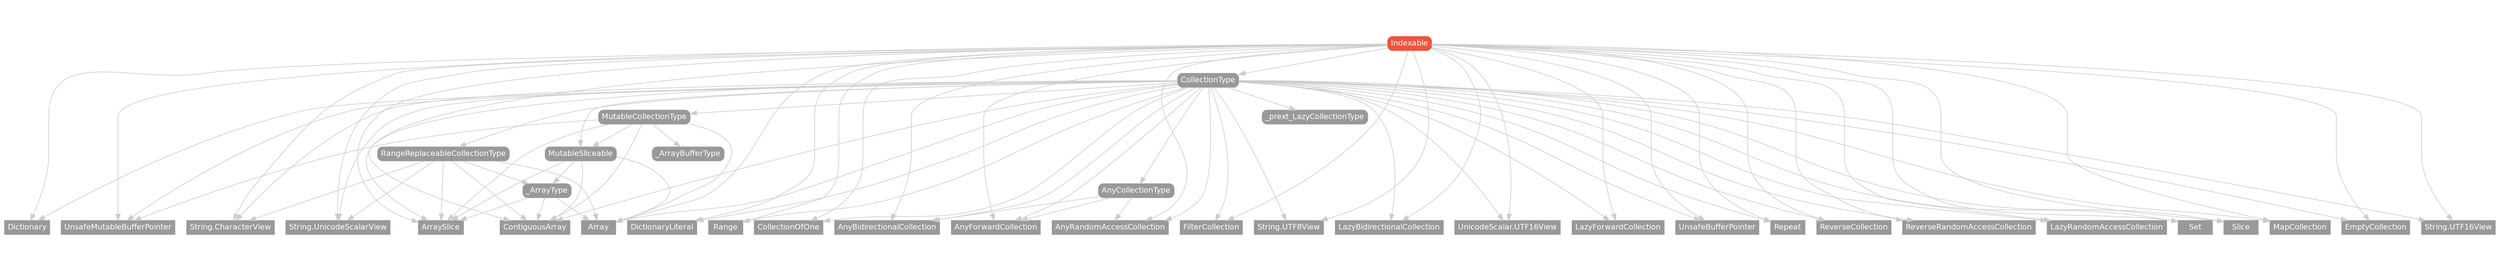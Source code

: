 strict digraph "Indexable - Type Hierarchy - SwiftDoc.org" {
    pad="0.1,0.8"
    node [shape=box, style="filled,rounded", color="#999999", fillcolor="#999999", fontcolor=white, fontname=Helvetica, fontnames="Helvetica,sansserif", fontsize=12, margin="0.07,0.05", height="0.3"]
    edge [color="#cccccc"]
    "AnyBidirectionalCollection" [URL="/type/AnyBidirectionalCollection/", style=filled]
    "AnyCollectionType" [URL="/protocol/AnyCollectionType/"]
    "AnyForwardCollection" [URL="/type/AnyForwardCollection/", style=filled]
    "AnyRandomAccessCollection" [URL="/type/AnyRandomAccessCollection/", style=filled]
    "Array" [URL="/type/Array/", style=filled]
    "ArraySlice" [URL="/type/ArraySlice/", style=filled]
    "CollectionOfOne" [URL="/type/CollectionOfOne/", style=filled]
    "CollectionType" [URL="/protocol/CollectionType/"]
    "ContiguousArray" [URL="/type/ContiguousArray/", style=filled]
    "Dictionary" [URL="/type/Dictionary/", style=filled]
    "DictionaryLiteral" [URL="/type/DictionaryLiteral/", style=filled]
    "EmptyCollection" [URL="/type/EmptyCollection/", style=filled]
    "FilterCollection" [URL="/type/FilterCollection/", style=filled]
    "Indexable" [URL="/protocol/Indexable/", style="filled,rounded", fillcolor="#ee543d", color="#ee543d"]
    "LazyBidirectionalCollection" [URL="/type/LazyBidirectionalCollection/", style=filled]
    "LazyForwardCollection" [URL="/type/LazyForwardCollection/", style=filled]
    "LazyRandomAccessCollection" [URL="/type/LazyRandomAccessCollection/", style=filled]
    "MapCollection" [URL="/type/MapCollection/", style=filled]
    "MutableCollectionType" [URL="/protocol/MutableCollectionType/"]
    "MutableSliceable" [URL="/protocol/MutableSliceable/"]
    "Range" [URL="/type/Range/", style=filled]
    "RangeReplaceableCollectionType" [URL="/protocol/RangeReplaceableCollectionType/"]
    "Repeat" [URL="/type/Repeat/", style=filled]
    "ReverseCollection" [URL="/type/ReverseCollection/", style=filled]
    "ReverseRandomAccessCollection" [URL="/type/ReverseRandomAccessCollection/", style=filled]
    "Set" [URL="/type/Set/", style=filled]
    "Slice" [URL="/type/Slice/", style=filled]
    "String.CharacterView" [URL="/type/String.CharacterView/", style=filled]
    "String.UTF16View" [URL="/type/String.UTF16View/", style=filled]
    "String.UTF8View" [URL="/type/String.UTF8View/", style=filled]
    "String.UnicodeScalarView" [URL="/type/String.UnicodeScalarView/", style=filled]
    "UnicodeScalar.UTF16View" [URL="/type/UnicodeScalar.UTF16View/", style=filled]
    "UnsafeBufferPointer" [URL="/type/UnsafeBufferPointer/", style=filled]
    "UnsafeMutableBufferPointer" [URL="/type/UnsafeMutableBufferPointer/", style=filled]
    "_ArrayBufferType" [URL="/protocol/_ArrayBufferType/"]
    "_ArrayType" [URL="/protocol/_ArrayType/"]
    "_prext_LazyCollectionType" [URL="/protocol/_prext_LazyCollectionType/"]    "Indexable" -> "AnyBidirectionalCollection"
    "Indexable" -> "AnyForwardCollection"
    "Indexable" -> "AnyRandomAccessCollection"
    "Indexable" -> "Array"
    "Indexable" -> "ArraySlice"
    "Indexable" -> "CollectionOfOne"
    "Indexable" -> "CollectionType"
    "Indexable" -> "ContiguousArray"
    "Indexable" -> "Dictionary"
    "Indexable" -> "DictionaryLiteral"
    "Indexable" -> "EmptyCollection"
    "Indexable" -> "FilterCollection"
    "Indexable" -> "LazyBidirectionalCollection"
    "Indexable" -> "LazyForwardCollection"
    "Indexable" -> "LazyRandomAccessCollection"
    "Indexable" -> "MapCollection"
    "Indexable" -> "Range"
    "Indexable" -> "Repeat"
    "Indexable" -> "ReverseCollection"
    "Indexable" -> "ReverseRandomAccessCollection"
    "Indexable" -> "Set"
    "Indexable" -> "Slice"
    "Indexable" -> "UnicodeScalar.UTF16View"
    "Indexable" -> "UnsafeBufferPointer"
    "Indexable" -> "UnsafeMutableBufferPointer"
    "Indexable" -> "String.CharacterView"
    "Indexable" -> "String.UnicodeScalarView"
    "Indexable" -> "String.UTF16View"
    "Indexable" -> "String.UTF8View"
    "CollectionType" -> "AnyBidirectionalCollection"
    "CollectionType" -> "AnyCollectionType"
    "CollectionType" -> "AnyForwardCollection"
    "CollectionType" -> "AnyRandomAccessCollection"
    "CollectionType" -> "Array"
    "CollectionType" -> "ArraySlice"
    "CollectionType" -> "CollectionOfOne"
    "CollectionType" -> "ContiguousArray"
    "CollectionType" -> "Dictionary"
    "CollectionType" -> "DictionaryLiteral"
    "CollectionType" -> "EmptyCollection"
    "CollectionType" -> "FilterCollection"
    "CollectionType" -> "LazyBidirectionalCollection"
    "CollectionType" -> "LazyForwardCollection"
    "CollectionType" -> "LazyRandomAccessCollection"
    "CollectionType" -> "MapCollection"
    "CollectionType" -> "MutableCollectionType"
    "CollectionType" -> "MutableSliceable"
    "CollectionType" -> "Range"
    "CollectionType" -> "RangeReplaceableCollectionType"
    "CollectionType" -> "Repeat"
    "CollectionType" -> "ReverseCollection"
    "CollectionType" -> "ReverseRandomAccessCollection"
    "CollectionType" -> "Set"
    "CollectionType" -> "Slice"
    "CollectionType" -> "UnicodeScalar.UTF16View"
    "CollectionType" -> "UnsafeBufferPointer"
    "CollectionType" -> "UnsafeMutableBufferPointer"
    "CollectionType" -> "_prext_LazyCollectionType"
    "CollectionType" -> "String.CharacterView"
    "CollectionType" -> "String.UnicodeScalarView"
    "CollectionType" -> "String.UTF16View"
    "CollectionType" -> "String.UTF8View"
    "AnyCollectionType" -> "AnyBidirectionalCollection"
    "AnyCollectionType" -> "AnyForwardCollection"
    "AnyCollectionType" -> "AnyRandomAccessCollection"
    "MutableCollectionType" -> "Array"
    "MutableCollectionType" -> "ArraySlice"
    "MutableCollectionType" -> "ContiguousArray"
    "MutableCollectionType" -> "MutableSliceable"
    "MutableCollectionType" -> "UnsafeMutableBufferPointer"
    "MutableCollectionType" -> "_ArrayBufferType"
    "MutableSliceable" -> "Array"
    "MutableSliceable" -> "ArraySlice"
    "MutableSliceable" -> "ContiguousArray"
    "MutableSliceable" -> "_ArrayType"
    "_ArrayType" -> "Array"
    "_ArrayType" -> "ArraySlice"
    "_ArrayType" -> "ContiguousArray"
    "MutableSliceable" -> "Array"
    "MutableSliceable" -> "ArraySlice"
    "MutableSliceable" -> "ContiguousArray"
    "MutableSliceable" -> "_ArrayType"
    "_ArrayType" -> "Array"
    "_ArrayType" -> "ArraySlice"
    "_ArrayType" -> "ContiguousArray"
    "RangeReplaceableCollectionType" -> "Array"
    "RangeReplaceableCollectionType" -> "ArraySlice"
    "RangeReplaceableCollectionType" -> "ContiguousArray"
    "RangeReplaceableCollectionType" -> "_ArrayType"
    "RangeReplaceableCollectionType" -> "String.CharacterView"
    "RangeReplaceableCollectionType" -> "String.UnicodeScalarView"
    "_ArrayType" -> "Array"
    "_ArrayType" -> "ArraySlice"
    "_ArrayType" -> "ContiguousArray"
    subgraph Types {
        rank = max; "AnyBidirectionalCollection"; "AnyForwardCollection"; "AnyRandomAccessCollection"; "Array"; "ArraySlice"; "CollectionOfOne"; "ContiguousArray"; "Dictionary"; "DictionaryLiteral"; "EmptyCollection"; "FilterCollection"; "LazyBidirectionalCollection"; "LazyForwardCollection"; "LazyRandomAccessCollection"; "MapCollection"; "Range"; "Repeat"; "ReverseCollection"; "ReverseRandomAccessCollection"; "Set"; "Slice"; "UnicodeScalar.UTF16View"; "UnsafeBufferPointer"; "UnsafeMutableBufferPointer"; "String.CharacterView"; "String.UnicodeScalarView"; "String.UTF16View"; "String.UTF8View";
    }
}